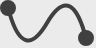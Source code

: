 <mxfile version="25.0.1">
  <diagram name="第 1 页" id="VX8x2q7U5yT6BQhmhuAg">
    <mxGraphModel dx="420" dy="268" grid="1" gridSize="3.937" guides="1" tooltips="1" connect="1" arrows="1" fold="1" page="1" pageScale="1" pageWidth="48" pageHeight="48" background="#EBEBEB" math="0" shadow="0">
      <root>
        <mxCell id="0" />
        <mxCell id="1" parent="0" />
        <mxCell id="fbWPcGqAhNSayeoWu9nh-3" value="" style="curved=1;endArrow=oval;html=1;rounded=0;endFill=1;startArrow=oval;startFill=1;strokeColor=#404040;strokeWidth=2;" parent="1" edge="1">
          <mxGeometry width="50" height="50" relative="1" as="geometry">
            <mxPoint x="43" y="31" as="sourcePoint" />
            <mxPoint x="4" y="16" as="targetPoint" />
            <Array as="points">
              <mxPoint x="35" y="4" />
              <mxPoint x="12" y="43" />
            </Array>
          </mxGeometry>
        </mxCell>
      </root>
    </mxGraphModel>
  </diagram>
</mxfile>

